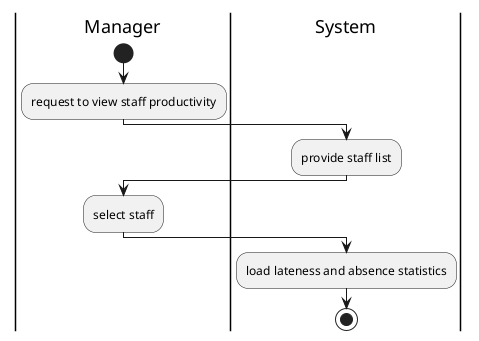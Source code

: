 @startuml
|Manager|
start
:request to view staff productivity;
|System|
:provide staff list;
|Manager|
:select staff;
|System|
:load lateness and absence statistics;
stop
@enduml